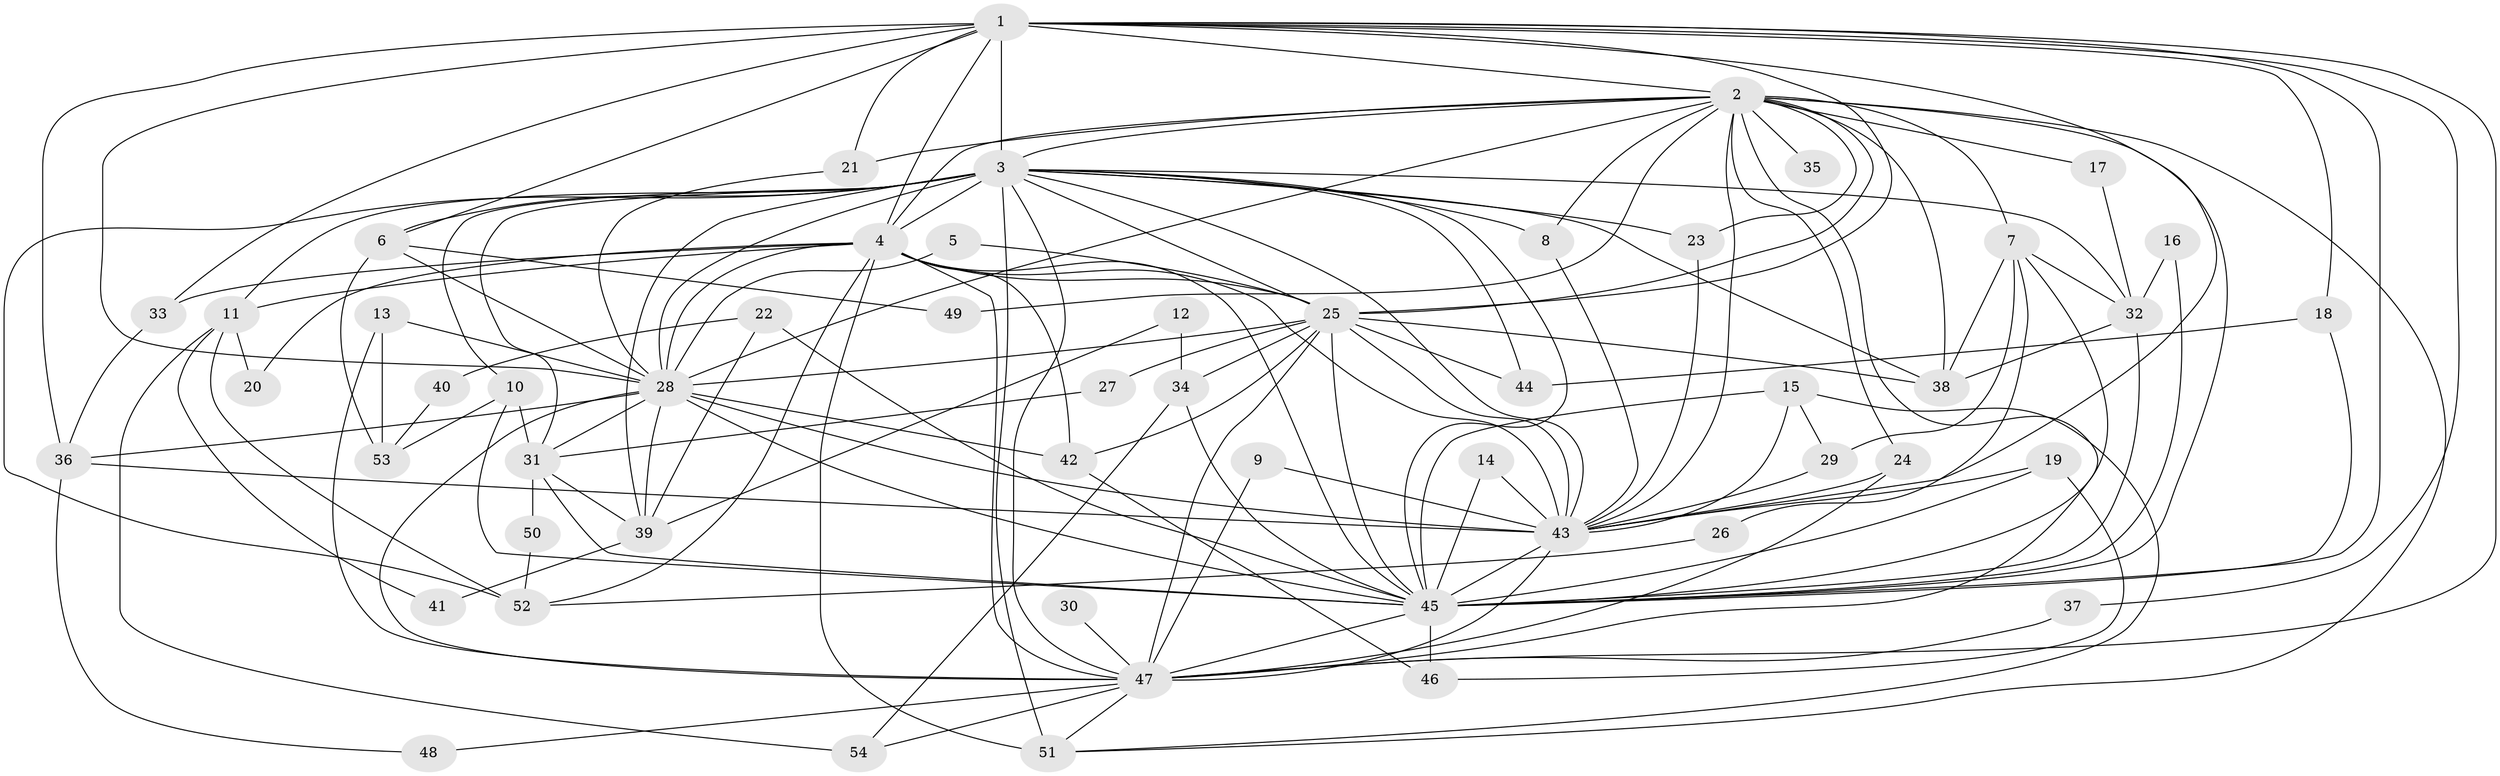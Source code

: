 // original degree distribution, {24: 0.009345794392523364, 14: 0.009345794392523364, 23: 0.018691588785046728, 19: 0.009345794392523364, 16: 0.009345794392523364, 22: 0.009345794392523364, 27: 0.009345794392523364, 17: 0.009345794392523364, 20: 0.009345794392523364, 7: 0.009345794392523364, 6: 0.07476635514018691, 2: 0.6074766355140186, 5: 0.037383177570093455, 3: 0.11214953271028037, 8: 0.009345794392523364, 4: 0.056074766355140186}
// Generated by graph-tools (version 1.1) at 2025/01/03/09/25 03:01:14]
// undirected, 54 vertices, 148 edges
graph export_dot {
graph [start="1"]
  node [color=gray90,style=filled];
  1;
  2;
  3;
  4;
  5;
  6;
  7;
  8;
  9;
  10;
  11;
  12;
  13;
  14;
  15;
  16;
  17;
  18;
  19;
  20;
  21;
  22;
  23;
  24;
  25;
  26;
  27;
  28;
  29;
  30;
  31;
  32;
  33;
  34;
  35;
  36;
  37;
  38;
  39;
  40;
  41;
  42;
  43;
  44;
  45;
  46;
  47;
  48;
  49;
  50;
  51;
  52;
  53;
  54;
  1 -- 2 [weight=1.0];
  1 -- 3 [weight=1.0];
  1 -- 4 [weight=1.0];
  1 -- 6 [weight=1.0];
  1 -- 18 [weight=1.0];
  1 -- 21 [weight=1.0];
  1 -- 25 [weight=1.0];
  1 -- 28 [weight=3.0];
  1 -- 33 [weight=1.0];
  1 -- 36 [weight=2.0];
  1 -- 37 [weight=1.0];
  1 -- 43 [weight=1.0];
  1 -- 45 [weight=1.0];
  1 -- 47 [weight=3.0];
  2 -- 3 [weight=1.0];
  2 -- 4 [weight=1.0];
  2 -- 7 [weight=1.0];
  2 -- 8 [weight=1.0];
  2 -- 17 [weight=1.0];
  2 -- 21 [weight=1.0];
  2 -- 23 [weight=2.0];
  2 -- 24 [weight=1.0];
  2 -- 25 [weight=1.0];
  2 -- 28 [weight=2.0];
  2 -- 35 [weight=1.0];
  2 -- 38 [weight=1.0];
  2 -- 43 [weight=1.0];
  2 -- 45 [weight=2.0];
  2 -- 47 [weight=1.0];
  2 -- 49 [weight=2.0];
  2 -- 51 [weight=1.0];
  3 -- 4 [weight=2.0];
  3 -- 6 [weight=1.0];
  3 -- 8 [weight=1.0];
  3 -- 10 [weight=1.0];
  3 -- 11 [weight=2.0];
  3 -- 23 [weight=1.0];
  3 -- 25 [weight=2.0];
  3 -- 28 [weight=2.0];
  3 -- 31 [weight=1.0];
  3 -- 32 [weight=1.0];
  3 -- 38 [weight=1.0];
  3 -- 39 [weight=1.0];
  3 -- 43 [weight=2.0];
  3 -- 44 [weight=1.0];
  3 -- 45 [weight=2.0];
  3 -- 47 [weight=2.0];
  3 -- 51 [weight=2.0];
  3 -- 52 [weight=1.0];
  4 -- 11 [weight=1.0];
  4 -- 20 [weight=1.0];
  4 -- 25 [weight=2.0];
  4 -- 28 [weight=2.0];
  4 -- 33 [weight=1.0];
  4 -- 42 [weight=1.0];
  4 -- 43 [weight=1.0];
  4 -- 45 [weight=1.0];
  4 -- 47 [weight=1.0];
  4 -- 51 [weight=1.0];
  4 -- 52 [weight=1.0];
  5 -- 25 [weight=1.0];
  5 -- 28 [weight=1.0];
  6 -- 28 [weight=1.0];
  6 -- 49 [weight=1.0];
  6 -- 53 [weight=1.0];
  7 -- 26 [weight=1.0];
  7 -- 29 [weight=1.0];
  7 -- 32 [weight=1.0];
  7 -- 38 [weight=1.0];
  7 -- 45 [weight=1.0];
  8 -- 43 [weight=1.0];
  9 -- 43 [weight=1.0];
  9 -- 47 [weight=1.0];
  10 -- 31 [weight=1.0];
  10 -- 45 [weight=1.0];
  10 -- 53 [weight=1.0];
  11 -- 20 [weight=1.0];
  11 -- 41 [weight=1.0];
  11 -- 52 [weight=2.0];
  11 -- 54 [weight=1.0];
  12 -- 34 [weight=1.0];
  12 -- 39 [weight=1.0];
  13 -- 28 [weight=1.0];
  13 -- 47 [weight=1.0];
  13 -- 53 [weight=1.0];
  14 -- 43 [weight=1.0];
  14 -- 45 [weight=1.0];
  15 -- 29 [weight=1.0];
  15 -- 43 [weight=1.0];
  15 -- 45 [weight=2.0];
  15 -- 51 [weight=1.0];
  16 -- 32 [weight=1.0];
  16 -- 45 [weight=1.0];
  17 -- 32 [weight=1.0];
  18 -- 44 [weight=1.0];
  18 -- 45 [weight=1.0];
  19 -- 43 [weight=1.0];
  19 -- 45 [weight=2.0];
  19 -- 46 [weight=1.0];
  21 -- 28 [weight=1.0];
  22 -- 39 [weight=1.0];
  22 -- 40 [weight=1.0];
  22 -- 45 [weight=2.0];
  23 -- 43 [weight=1.0];
  24 -- 43 [weight=1.0];
  24 -- 47 [weight=1.0];
  25 -- 27 [weight=1.0];
  25 -- 28 [weight=2.0];
  25 -- 34 [weight=3.0];
  25 -- 38 [weight=1.0];
  25 -- 42 [weight=2.0];
  25 -- 43 [weight=1.0];
  25 -- 44 [weight=1.0];
  25 -- 45 [weight=1.0];
  25 -- 47 [weight=1.0];
  26 -- 52 [weight=1.0];
  27 -- 31 [weight=1.0];
  28 -- 31 [weight=1.0];
  28 -- 36 [weight=1.0];
  28 -- 39 [weight=1.0];
  28 -- 42 [weight=1.0];
  28 -- 43 [weight=4.0];
  28 -- 45 [weight=2.0];
  28 -- 47 [weight=2.0];
  29 -- 43 [weight=1.0];
  30 -- 47 [weight=1.0];
  31 -- 39 [weight=1.0];
  31 -- 45 [weight=1.0];
  31 -- 50 [weight=1.0];
  32 -- 38 [weight=1.0];
  32 -- 45 [weight=1.0];
  33 -- 36 [weight=1.0];
  34 -- 45 [weight=1.0];
  34 -- 54 [weight=1.0];
  36 -- 43 [weight=1.0];
  36 -- 48 [weight=1.0];
  37 -- 47 [weight=3.0];
  39 -- 41 [weight=1.0];
  40 -- 53 [weight=1.0];
  42 -- 46 [weight=1.0];
  43 -- 45 [weight=2.0];
  43 -- 47 [weight=1.0];
  45 -- 46 [weight=1.0];
  45 -- 47 [weight=1.0];
  47 -- 48 [weight=1.0];
  47 -- 51 [weight=1.0];
  47 -- 54 [weight=1.0];
  50 -- 52 [weight=1.0];
}
